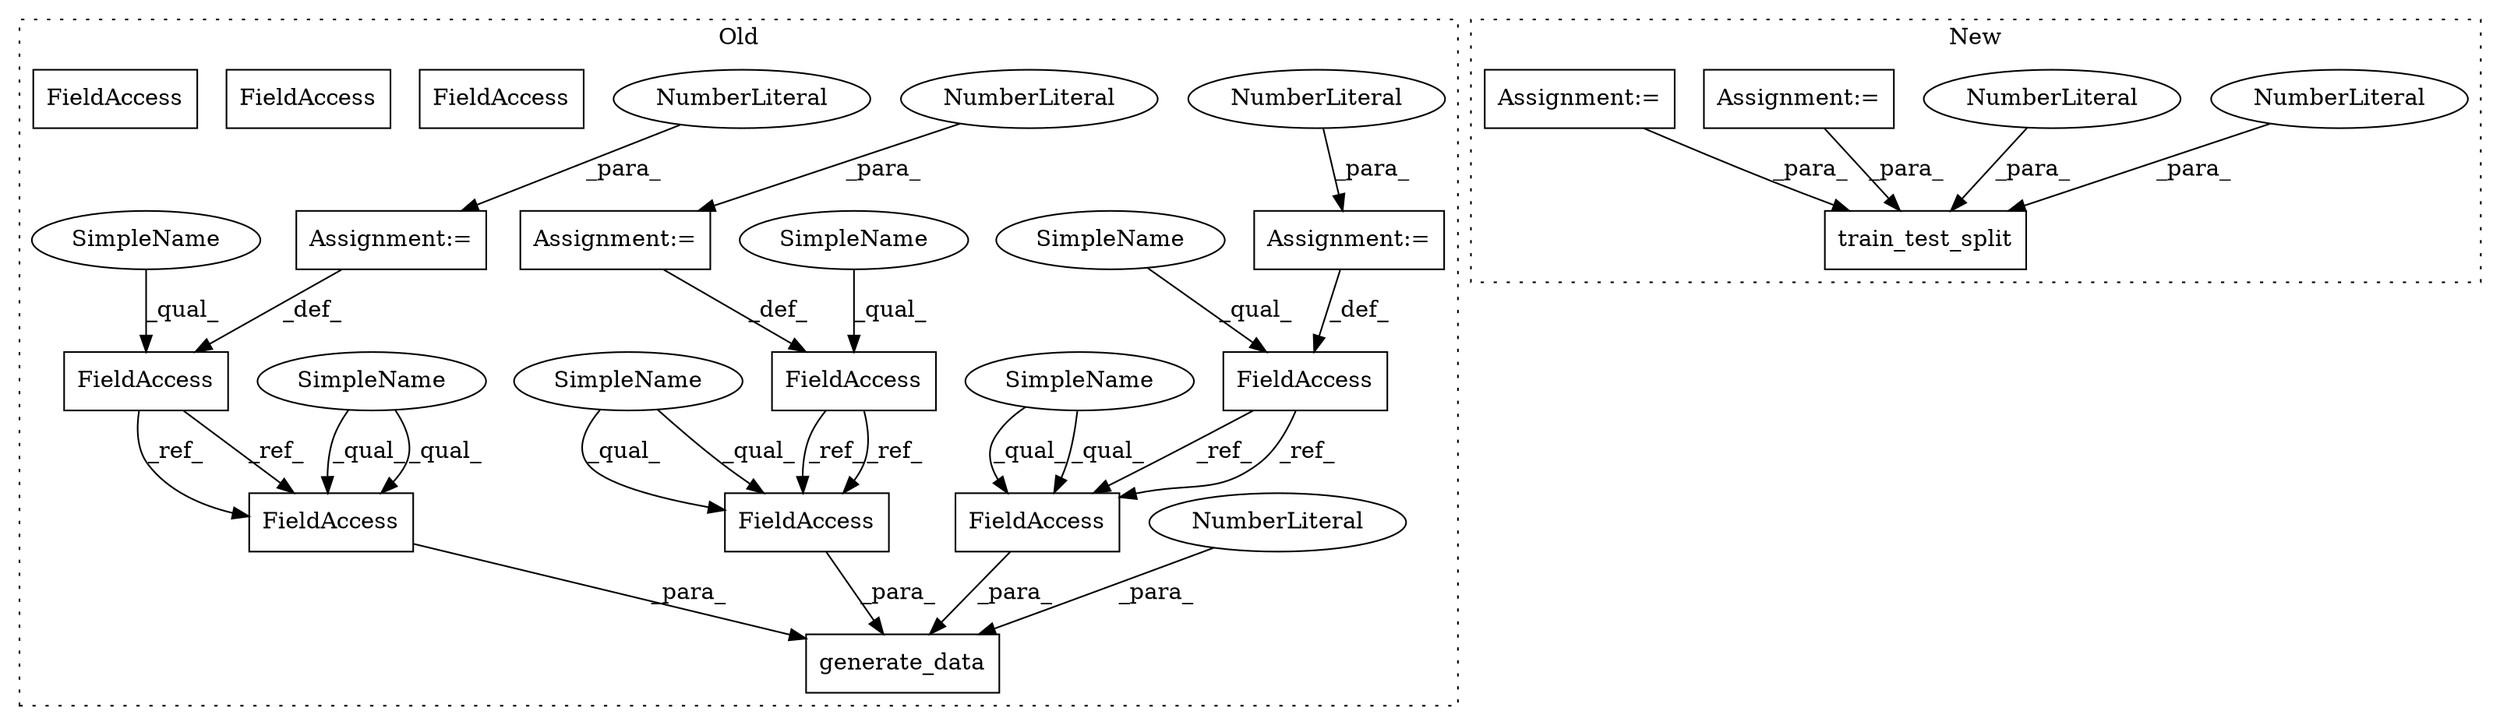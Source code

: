 digraph G {
subgraph cluster0 {
1 [label="generate_data" a="32" s="1025,1085" l="14,1" shape="box"];
5 [label="Assignment:=" a="7" s="849" l="1" shape="box"];
6 [label="NumberLiteral" a="34" s="850" l="4" shape="ellipse"];
8 [label="Assignment:=" a="7" s="871" l="1" shape="box"];
9 [label="NumberLiteral" a="34" s="872" l="3" shape="ellipse"];
10 [label="Assignment:=" a="7" s="899" l="1" shape="box"];
11 [label="NumberLiteral" a="34" s="900" l="3" shape="ellipse"];
12 [label="NumberLiteral" a="34" s="1083" l="2" shape="ellipse"];
13 [label="FieldAccess" a="22" s="1039" l="12" shape="box"];
14 [label="FieldAccess" a="22" s="1064" l="18" shape="box"];
15 [label="FieldAccess" a="22" s="860" l="11" shape="box"];
16 [label="FieldAccess" a="22" s="881" l="18" shape="box"];
17 [label="FieldAccess" a="22" s="1052" l="11" shape="box"];
18 [label="FieldAccess" a="22" s="837" l="12" shape="box"];
20 [label="FieldAccess" a="22" s="1052" l="11" shape="box"];
21 [label="FieldAccess" a="22" s="1064" l="18" shape="box"];
22 [label="FieldAccess" a="22" s="1039" l="12" shape="box"];
23 [label="SimpleName" a="42" s="837" l="4" shape="ellipse"];
24 [label="SimpleName" a="42" s="1052" l="4" shape="ellipse"];
25 [label="SimpleName" a="42" s="1039" l="4" shape="ellipse"];
26 [label="SimpleName" a="42" s="881" l="4" shape="ellipse"];
27 [label="SimpleName" a="42" s="860" l="4" shape="ellipse"];
28 [label="SimpleName" a="42" s="1064" l="4" shape="ellipse"];
label = "Old";
style="dotted";
}
subgraph cluster1 {
2 [label="train_test_split" a="32" s="1714,1741" l="17,1" shape="box"];
3 [label="NumberLiteral" a="34" s="1739" l="2" shape="ellipse"];
4 [label="NumberLiteral" a="34" s="1735" l="3" shape="ellipse"];
7 [label="Assignment:=" a="7" s="1073" l="1" shape="box"];
19 [label="Assignment:=" a="7" s="1062" l="1" shape="box"];
label = "New";
style="dotted";
}
3 -> 2 [label="_para_"];
4 -> 2 [label="_para_"];
5 -> 18 [label="_def_"];
6 -> 5 [label="_para_"];
7 -> 2 [label="_para_"];
8 -> 15 [label="_def_"];
9 -> 8 [label="_para_"];
10 -> 16 [label="_def_"];
11 -> 10 [label="_para_"];
12 -> 1 [label="_para_"];
15 -> 20 [label="_ref_"];
15 -> 20 [label="_ref_"];
16 -> 21 [label="_ref_"];
16 -> 21 [label="_ref_"];
18 -> 22 [label="_ref_"];
18 -> 22 [label="_ref_"];
19 -> 2 [label="_para_"];
20 -> 1 [label="_para_"];
21 -> 1 [label="_para_"];
22 -> 1 [label="_para_"];
23 -> 18 [label="_qual_"];
24 -> 20 [label="_qual_"];
24 -> 20 [label="_qual_"];
25 -> 22 [label="_qual_"];
25 -> 22 [label="_qual_"];
26 -> 16 [label="_qual_"];
27 -> 15 [label="_qual_"];
28 -> 21 [label="_qual_"];
28 -> 21 [label="_qual_"];
}